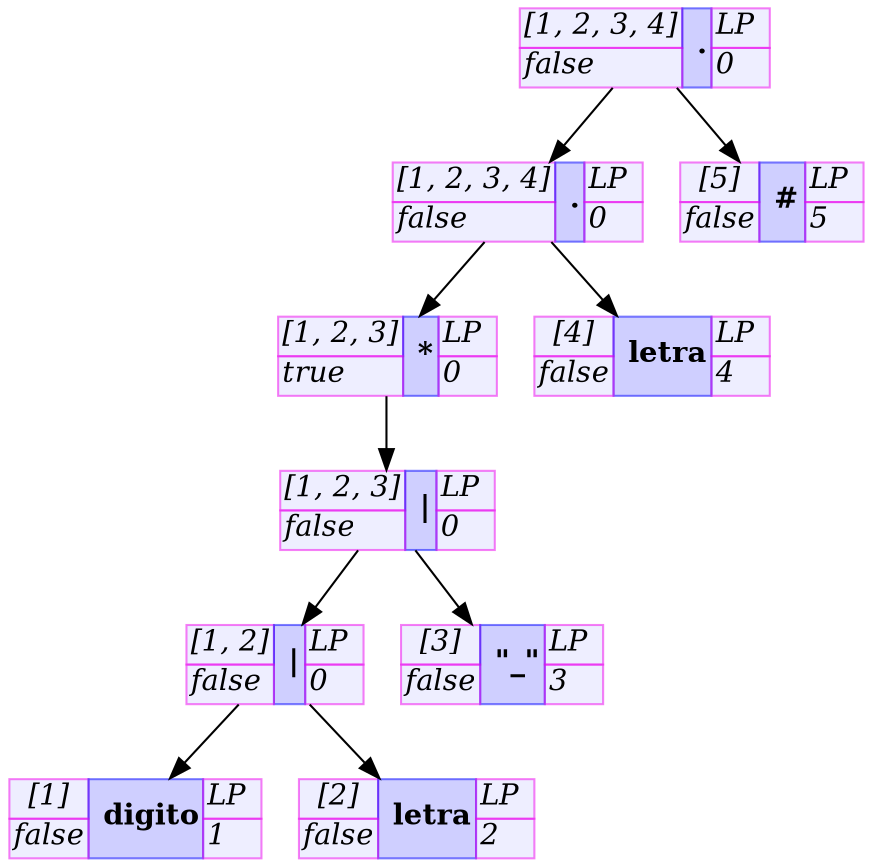 digraph AST{
    rankdir=TB;
    node10 -> node8;
    node8 -> node7;
    node7 -> node6;
    node6 -> node5;
    node5 -> node3;
    node5 -> node2;
    node6 -> node1;
    node8 -> node0;
    node10 -> node9;
   node10[
		
		label=<<table border="0" cellborder="1" cellspacing="0" cellpadding="1">
			
			<tr> 
			    <td align="center" bgcolor = "#0000ff11" color="#ee00ee80"><i>[1, 2, 3, 4]</i></td>
			    <td rowspan = "2" aling= "center" fontsize = "25" bgcolor = "#0000ff30" color="#0000ff80"> <b>.</b></td> 
			    <td align="center" bgcolor = "#0000ff11" color="#ee00ee80"><i>LP </i></td>
			</tr>
			<tr> 
			    <td align="left" bgcolor = "#0000ff11" color="#ee00ee80"><i>false</i></td>
			    <td align="left" bgcolor = "#0000ff11" color="#ee00ee80"><i>0</i><br align="left"/></td>
			</tr>
		
		</table>>
		shape=plain
           ];
   node8[
		
		label=<<table border="0" cellborder="1" cellspacing="0" cellpadding="1">
			
			<tr> 
			    <td align="center" bgcolor = "#0000ff11" color="#ee00ee80"><i>[1, 2, 3, 4]</i></td>
			    <td rowspan = "2" aling= "center" fontsize = "25" bgcolor = "#0000ff30" color="#0000ff80"> <b>.</b></td> 
			    <td align="center" bgcolor = "#0000ff11" color="#ee00ee80"><i>LP </i></td>
			</tr>
			<tr> 
			    <td align="left" bgcolor = "#0000ff11" color="#ee00ee80"><i>false</i></td>
			    <td align="left" bgcolor = "#0000ff11" color="#ee00ee80"><i>0</i><br align="left"/></td>
			</tr>
		
		</table>>
		shape=plain
           ];
   node7[
		
		label=<<table border="0" cellborder="1" cellspacing="0" cellpadding="1">
			
			<tr> 
			    <td align="center" bgcolor = "#0000ff11" color="#ee00ee80"><i>[1, 2, 3]</i></td>
			    <td rowspan = "2" aling= "center" fontsize = "25" bgcolor = "#0000ff30" color="#0000ff80"> <b>*</b></td> 
			    <td align="center" bgcolor = "#0000ff11" color="#ee00ee80"><i>LP </i></td>
			</tr>
			<tr> 
			    <td align="left" bgcolor = "#0000ff11" color="#ee00ee80"><i>true</i></td>
			    <td align="left" bgcolor = "#0000ff11" color="#ee00ee80"><i>0</i><br align="left"/></td>
			</tr>
		
		</table>>
		shape=plain
           ];
   node6[
		
		label=<<table border="0" cellborder="1" cellspacing="0" cellpadding="1">
			
			<tr> 
			    <td align="center" bgcolor = "#0000ff11" color="#ee00ee80"><i>[1, 2, 3]</i></td>
			    <td rowspan = "2" aling= "center" fontsize = "25" bgcolor = "#0000ff30" color="#0000ff80"> <b>|</b></td> 
			    <td align="center" bgcolor = "#0000ff11" color="#ee00ee80"><i>LP </i></td>
			</tr>
			<tr> 
			    <td align="left" bgcolor = "#0000ff11" color="#ee00ee80"><i>false</i></td>
			    <td align="left" bgcolor = "#0000ff11" color="#ee00ee80"><i>0</i><br align="left"/></td>
			</tr>
		
		</table>>
		shape=plain
           ];
   node5[
		
		label=<<table border="0" cellborder="1" cellspacing="0" cellpadding="1">
			
			<tr> 
			    <td align="center" bgcolor = "#0000ff11" color="#ee00ee80"><i>[1, 2]</i></td>
			    <td rowspan = "2" aling= "center" fontsize = "25" bgcolor = "#0000ff30" color="#0000ff80"> <b>|</b></td> 
			    <td align="center" bgcolor = "#0000ff11" color="#ee00ee80"><i>LP </i></td>
			</tr>
			<tr> 
			    <td align="left" bgcolor = "#0000ff11" color="#ee00ee80"><i>false</i></td>
			    <td align="left" bgcolor = "#0000ff11" color="#ee00ee80"><i>0</i><br align="left"/></td>
			</tr>
		
		</table>>
		shape=plain
           ];
   node3[
		
		label=<<table border="0" cellborder="1" cellspacing="0" cellpadding="1">
			
			<tr> 
			    <td align="center" bgcolor = "#0000ff11" color="#ee00ee80"><i>[1]</i></td>
			    <td rowspan = "2" aling= "center" fontsize = "25" bgcolor = "#0000ff30" color="#0000ff80"> <b>digito</b></td> 
			    <td align="center" bgcolor = "#0000ff11" color="#ee00ee80"><i>LP </i></td>
			</tr>
			<tr> 
			    <td align="left" bgcolor = "#0000ff11" color="#ee00ee80"><i>false</i></td>
			    <td align="left" bgcolor = "#0000ff11" color="#ee00ee80"><i>1</i><br align="left"/></td>
			</tr>
		
		</table>>
		shape=plain
           ];
   node2[
		
		label=<<table border="0" cellborder="1" cellspacing="0" cellpadding="1">
			
			<tr> 
			    <td align="center" bgcolor = "#0000ff11" color="#ee00ee80"><i>[2]</i></td>
			    <td rowspan = "2" aling= "center" fontsize = "25" bgcolor = "#0000ff30" color="#0000ff80"> <b>letra</b></td> 
			    <td align="center" bgcolor = "#0000ff11" color="#ee00ee80"><i>LP </i></td>
			</tr>
			<tr> 
			    <td align="left" bgcolor = "#0000ff11" color="#ee00ee80"><i>false</i></td>
			    <td align="left" bgcolor = "#0000ff11" color="#ee00ee80"><i>2</i><br align="left"/></td>
			</tr>
		
		</table>>
		shape=plain
           ];
   node1[
		
		label=<<table border="0" cellborder="1" cellspacing="0" cellpadding="1">
			
			<tr> 
			    <td align="center" bgcolor = "#0000ff11" color="#ee00ee80"><i>[3]</i></td>
			    <td rowspan = "2" aling= "center" fontsize = "25" bgcolor = "#0000ff30" color="#0000ff80"> <b>"_"</b></td> 
			    <td align="center" bgcolor = "#0000ff11" color="#ee00ee80"><i>LP </i></td>
			</tr>
			<tr> 
			    <td align="left" bgcolor = "#0000ff11" color="#ee00ee80"><i>false</i></td>
			    <td align="left" bgcolor = "#0000ff11" color="#ee00ee80"><i>3</i><br align="left"/></td>
			</tr>
		
		</table>>
		shape=plain
           ];
   node0[
		
		label=<<table border="0" cellborder="1" cellspacing="0" cellpadding="1">
			
			<tr> 
			    <td align="center" bgcolor = "#0000ff11" color="#ee00ee80"><i>[4]</i></td>
			    <td rowspan = "2" aling= "center" fontsize = "25" bgcolor = "#0000ff30" color="#0000ff80"> <b>letra</b></td> 
			    <td align="center" bgcolor = "#0000ff11" color="#ee00ee80"><i>LP </i></td>
			</tr>
			<tr> 
			    <td align="left" bgcolor = "#0000ff11" color="#ee00ee80"><i>false</i></td>
			    <td align="left" bgcolor = "#0000ff11" color="#ee00ee80"><i>4</i><br align="left"/></td>
			</tr>
		
		</table>>
		shape=plain
           ];
   node9[
		
		label=<<table border="0" cellborder="1" cellspacing="0" cellpadding="1">
			
			<tr> 
			    <td align="center" bgcolor = "#0000ff11" color="#ee00ee80"><i>[5]</i></td>
			    <td rowspan = "2" aling= "center" fontsize = "25" bgcolor = "#0000ff30" color="#0000ff80"> <b>#</b></td> 
			    <td align="center" bgcolor = "#0000ff11" color="#ee00ee80"><i>LP </i></td>
			</tr>
			<tr> 
			    <td align="left" bgcolor = "#0000ff11" color="#ee00ee80"><i>false</i></td>
			    <td align="left" bgcolor = "#0000ff11" color="#ee00ee80"><i>5</i><br align="left"/></td>
			</tr>
		
		</table>>
		shape=plain
           ];
}